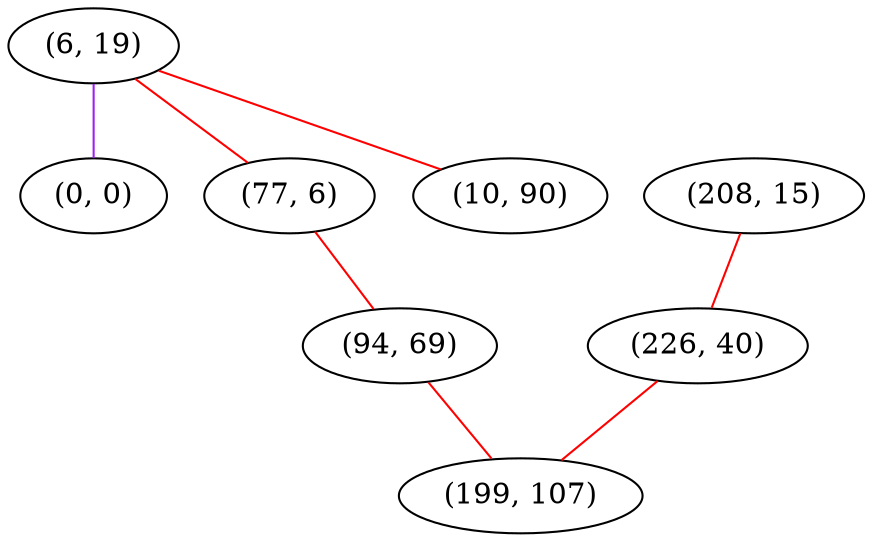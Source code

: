 graph "" {
"(6, 19)";
"(0, 0)";
"(208, 15)";
"(226, 40)";
"(77, 6)";
"(94, 69)";
"(10, 90)";
"(199, 107)";
"(6, 19)" -- "(77, 6)"  [color=red, key=0, weight=1];
"(6, 19)" -- "(0, 0)"  [color=purple, key=0, weight=4];
"(6, 19)" -- "(10, 90)"  [color=red, key=0, weight=1];
"(208, 15)" -- "(226, 40)"  [color=red, key=0, weight=1];
"(226, 40)" -- "(199, 107)"  [color=red, key=0, weight=1];
"(77, 6)" -- "(94, 69)"  [color=red, key=0, weight=1];
"(94, 69)" -- "(199, 107)"  [color=red, key=0, weight=1];
}
